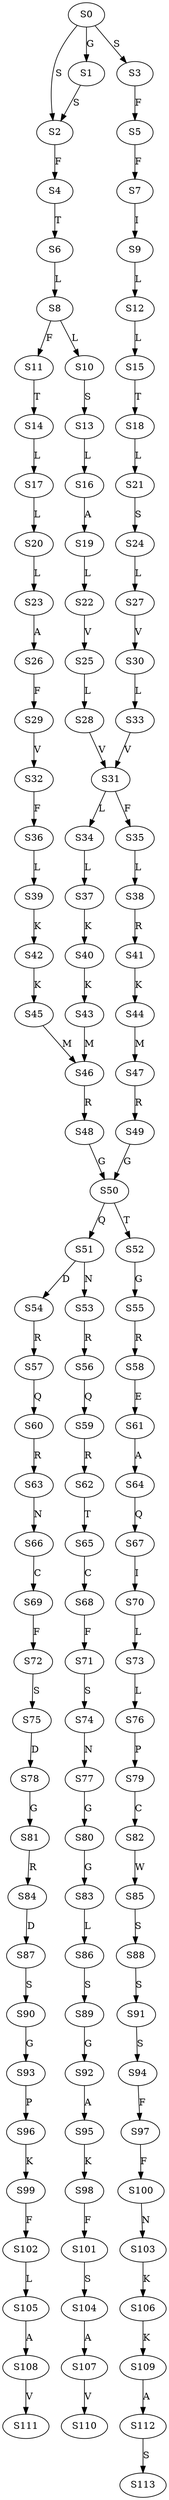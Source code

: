 strict digraph  {
	S0 -> S1 [ label = G ];
	S0 -> S2 [ label = S ];
	S0 -> S3 [ label = S ];
	S1 -> S2 [ label = S ];
	S2 -> S4 [ label = F ];
	S3 -> S5 [ label = F ];
	S4 -> S6 [ label = T ];
	S5 -> S7 [ label = F ];
	S6 -> S8 [ label = L ];
	S7 -> S9 [ label = I ];
	S8 -> S10 [ label = L ];
	S8 -> S11 [ label = F ];
	S9 -> S12 [ label = L ];
	S10 -> S13 [ label = S ];
	S11 -> S14 [ label = T ];
	S12 -> S15 [ label = L ];
	S13 -> S16 [ label = L ];
	S14 -> S17 [ label = L ];
	S15 -> S18 [ label = T ];
	S16 -> S19 [ label = A ];
	S17 -> S20 [ label = L ];
	S18 -> S21 [ label = L ];
	S19 -> S22 [ label = L ];
	S20 -> S23 [ label = L ];
	S21 -> S24 [ label = S ];
	S22 -> S25 [ label = V ];
	S23 -> S26 [ label = A ];
	S24 -> S27 [ label = L ];
	S25 -> S28 [ label = L ];
	S26 -> S29 [ label = F ];
	S27 -> S30 [ label = V ];
	S28 -> S31 [ label = V ];
	S29 -> S32 [ label = V ];
	S30 -> S33 [ label = L ];
	S31 -> S34 [ label = L ];
	S31 -> S35 [ label = F ];
	S32 -> S36 [ label = F ];
	S33 -> S31 [ label = V ];
	S34 -> S37 [ label = L ];
	S35 -> S38 [ label = L ];
	S36 -> S39 [ label = L ];
	S37 -> S40 [ label = K ];
	S38 -> S41 [ label = R ];
	S39 -> S42 [ label = K ];
	S40 -> S43 [ label = K ];
	S41 -> S44 [ label = K ];
	S42 -> S45 [ label = K ];
	S43 -> S46 [ label = M ];
	S44 -> S47 [ label = M ];
	S45 -> S46 [ label = M ];
	S46 -> S48 [ label = R ];
	S47 -> S49 [ label = R ];
	S48 -> S50 [ label = G ];
	S49 -> S50 [ label = G ];
	S50 -> S51 [ label = Q ];
	S50 -> S52 [ label = T ];
	S51 -> S53 [ label = N ];
	S51 -> S54 [ label = D ];
	S52 -> S55 [ label = G ];
	S53 -> S56 [ label = R ];
	S54 -> S57 [ label = R ];
	S55 -> S58 [ label = R ];
	S56 -> S59 [ label = Q ];
	S57 -> S60 [ label = Q ];
	S58 -> S61 [ label = E ];
	S59 -> S62 [ label = R ];
	S60 -> S63 [ label = R ];
	S61 -> S64 [ label = A ];
	S62 -> S65 [ label = T ];
	S63 -> S66 [ label = N ];
	S64 -> S67 [ label = Q ];
	S65 -> S68 [ label = C ];
	S66 -> S69 [ label = C ];
	S67 -> S70 [ label = I ];
	S68 -> S71 [ label = F ];
	S69 -> S72 [ label = F ];
	S70 -> S73 [ label = L ];
	S71 -> S74 [ label = S ];
	S72 -> S75 [ label = S ];
	S73 -> S76 [ label = L ];
	S74 -> S77 [ label = N ];
	S75 -> S78 [ label = D ];
	S76 -> S79 [ label = P ];
	S77 -> S80 [ label = G ];
	S78 -> S81 [ label = G ];
	S79 -> S82 [ label = C ];
	S80 -> S83 [ label = G ];
	S81 -> S84 [ label = R ];
	S82 -> S85 [ label = W ];
	S83 -> S86 [ label = L ];
	S84 -> S87 [ label = D ];
	S85 -> S88 [ label = S ];
	S86 -> S89 [ label = S ];
	S87 -> S90 [ label = S ];
	S88 -> S91 [ label = S ];
	S89 -> S92 [ label = G ];
	S90 -> S93 [ label = G ];
	S91 -> S94 [ label = S ];
	S92 -> S95 [ label = A ];
	S93 -> S96 [ label = P ];
	S94 -> S97 [ label = F ];
	S95 -> S98 [ label = K ];
	S96 -> S99 [ label = K ];
	S97 -> S100 [ label = F ];
	S98 -> S101 [ label = F ];
	S99 -> S102 [ label = F ];
	S100 -> S103 [ label = N ];
	S101 -> S104 [ label = S ];
	S102 -> S105 [ label = L ];
	S103 -> S106 [ label = K ];
	S104 -> S107 [ label = A ];
	S105 -> S108 [ label = A ];
	S106 -> S109 [ label = K ];
	S107 -> S110 [ label = V ];
	S108 -> S111 [ label = V ];
	S109 -> S112 [ label = A ];
	S112 -> S113 [ label = S ];
}
